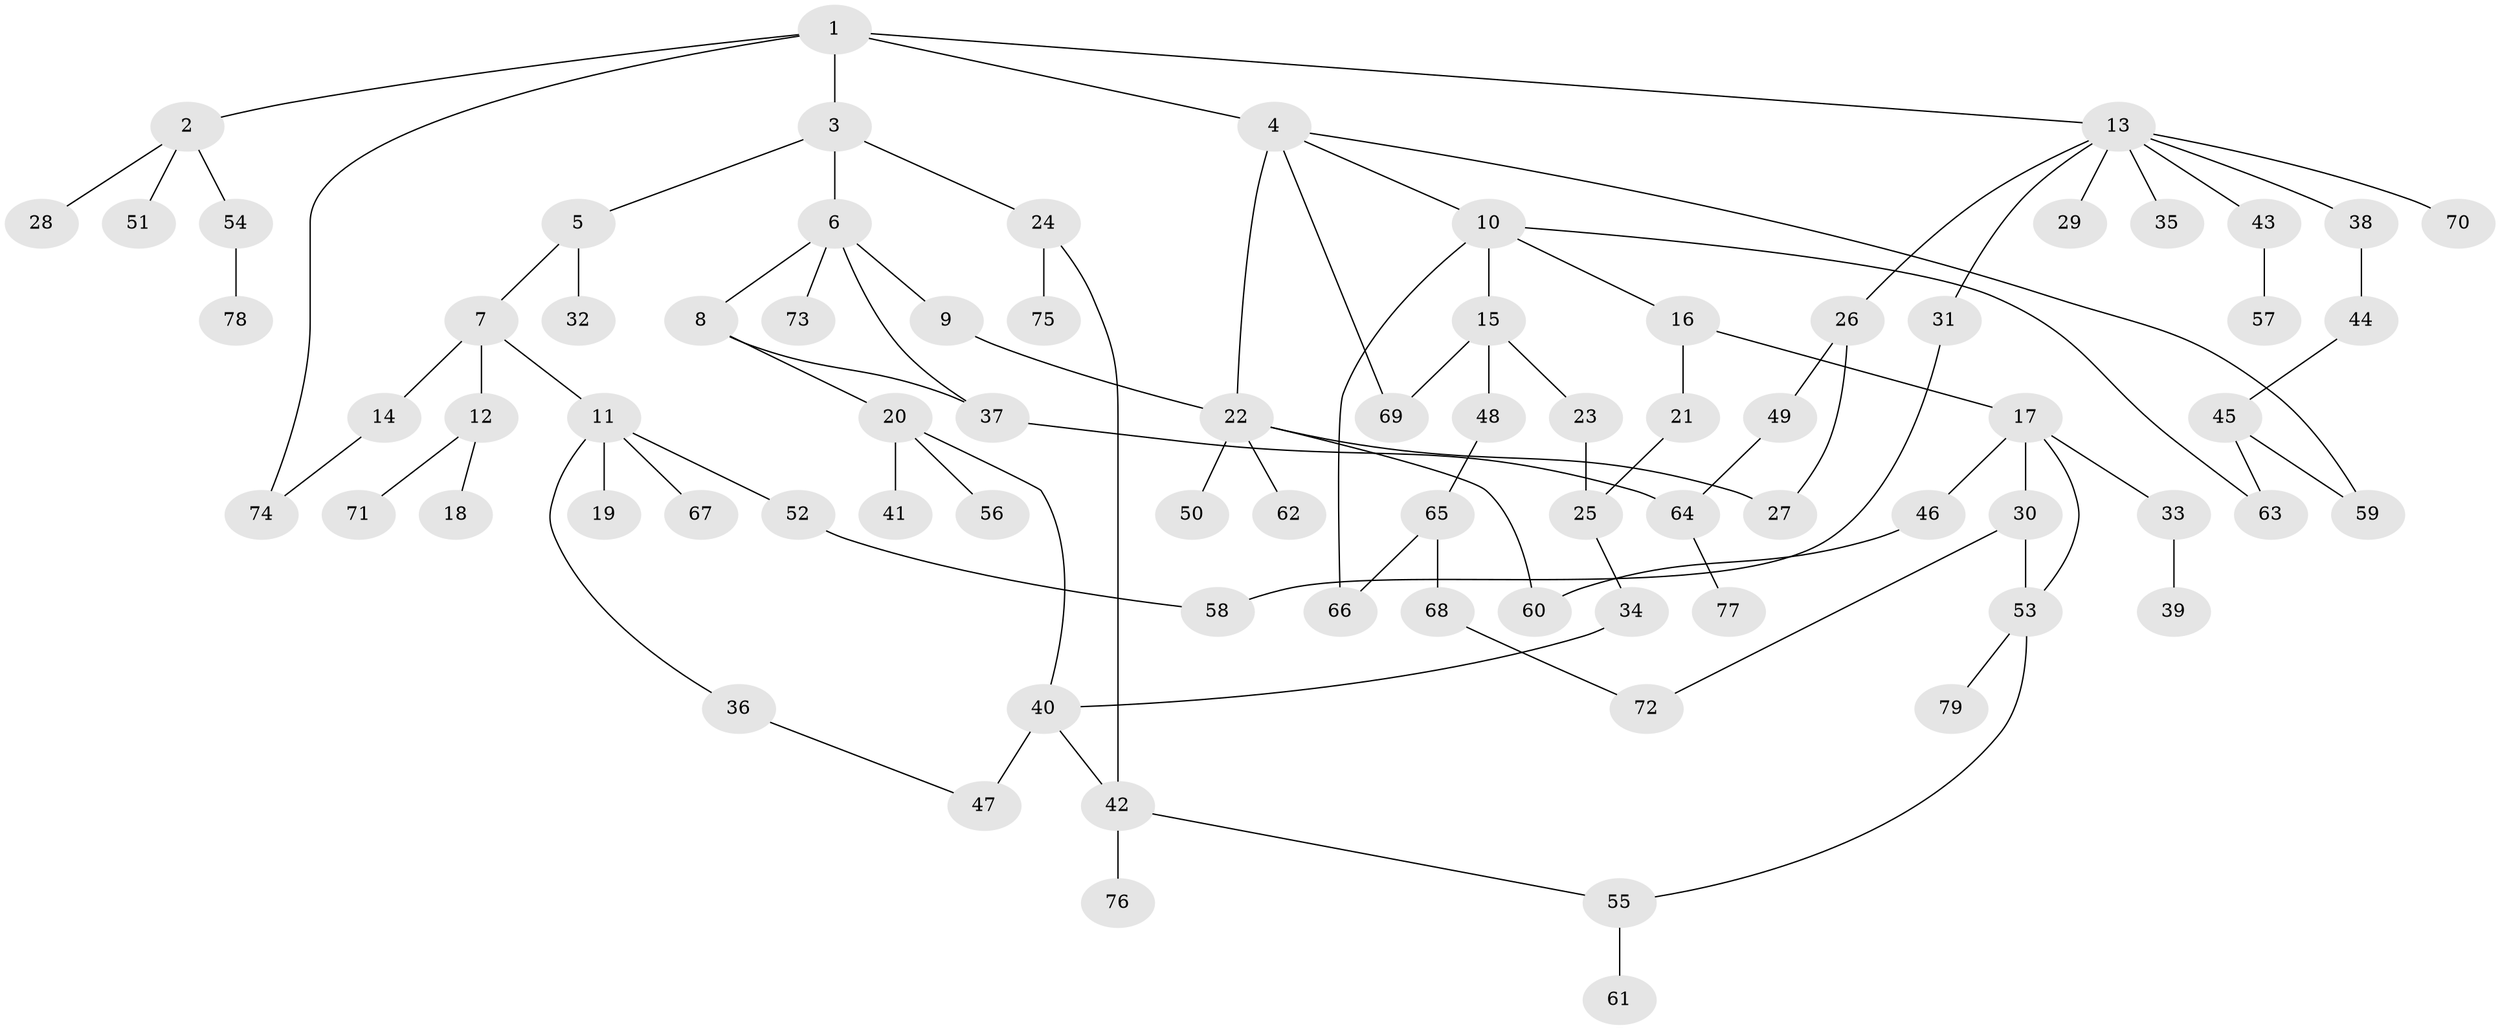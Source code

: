 // coarse degree distribution, {11: 0.018867924528301886, 3: 0.1320754716981132, 5: 0.07547169811320754, 9: 0.018867924528301886, 4: 0.11320754716981132, 6: 0.018867924528301886, 2: 0.2641509433962264, 1: 0.3584905660377358}
// Generated by graph-tools (version 1.1) at 2025/23/03/03/25 07:23:30]
// undirected, 79 vertices, 96 edges
graph export_dot {
graph [start="1"]
  node [color=gray90,style=filled];
  1;
  2;
  3;
  4;
  5;
  6;
  7;
  8;
  9;
  10;
  11;
  12;
  13;
  14;
  15;
  16;
  17;
  18;
  19;
  20;
  21;
  22;
  23;
  24;
  25;
  26;
  27;
  28;
  29;
  30;
  31;
  32;
  33;
  34;
  35;
  36;
  37;
  38;
  39;
  40;
  41;
  42;
  43;
  44;
  45;
  46;
  47;
  48;
  49;
  50;
  51;
  52;
  53;
  54;
  55;
  56;
  57;
  58;
  59;
  60;
  61;
  62;
  63;
  64;
  65;
  66;
  67;
  68;
  69;
  70;
  71;
  72;
  73;
  74;
  75;
  76;
  77;
  78;
  79;
  1 -- 2;
  1 -- 3;
  1 -- 4;
  1 -- 13;
  1 -- 74;
  2 -- 28;
  2 -- 51;
  2 -- 54;
  3 -- 5;
  3 -- 6;
  3 -- 24;
  4 -- 10;
  4 -- 59;
  4 -- 69;
  4 -- 22;
  5 -- 7;
  5 -- 32;
  6 -- 8;
  6 -- 9;
  6 -- 73;
  6 -- 37;
  7 -- 11;
  7 -- 12;
  7 -- 14;
  8 -- 20;
  8 -- 37;
  9 -- 22;
  10 -- 15;
  10 -- 16;
  10 -- 66;
  10 -- 63;
  11 -- 19;
  11 -- 36;
  11 -- 52;
  11 -- 67;
  12 -- 18;
  12 -- 71;
  13 -- 26;
  13 -- 29;
  13 -- 31;
  13 -- 35;
  13 -- 38;
  13 -- 43;
  13 -- 70;
  14 -- 74;
  15 -- 23;
  15 -- 48;
  15 -- 69;
  16 -- 17;
  16 -- 21;
  17 -- 30;
  17 -- 33;
  17 -- 46;
  17 -- 53;
  20 -- 41;
  20 -- 56;
  20 -- 40;
  21 -- 25;
  22 -- 50;
  22 -- 62;
  22 -- 27;
  22 -- 60;
  23 -- 25;
  24 -- 75;
  24 -- 42;
  25 -- 34;
  26 -- 27;
  26 -- 49;
  30 -- 53;
  30 -- 72;
  31 -- 58;
  33 -- 39;
  34 -- 40;
  36 -- 47;
  37 -- 64;
  38 -- 44;
  40 -- 42;
  40 -- 47;
  42 -- 55;
  42 -- 76;
  43 -- 57;
  44 -- 45;
  45 -- 63;
  45 -- 59;
  46 -- 60;
  48 -- 65;
  49 -- 64;
  52 -- 58;
  53 -- 79;
  53 -- 55;
  54 -- 78;
  55 -- 61;
  64 -- 77;
  65 -- 68;
  65 -- 66;
  68 -- 72;
}
